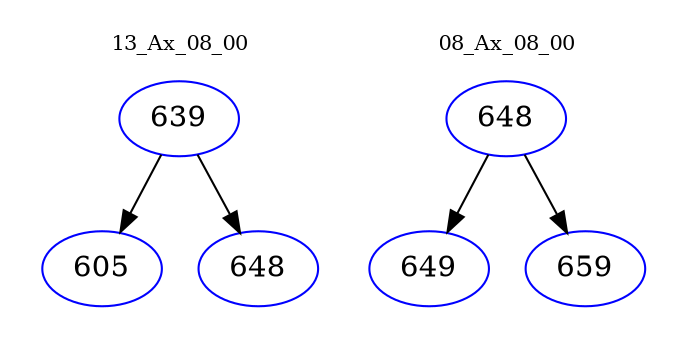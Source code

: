 digraph{
subgraph cluster_0 {
color = white
label = "13_Ax_08_00";
fontsize=10;
T0_639 [label="639", color="blue"]
T0_639 -> T0_605 [color="black"]
T0_605 [label="605", color="blue"]
T0_639 -> T0_648 [color="black"]
T0_648 [label="648", color="blue"]
}
subgraph cluster_1 {
color = white
label = "08_Ax_08_00";
fontsize=10;
T1_648 [label="648", color="blue"]
T1_648 -> T1_649 [color="black"]
T1_649 [label="649", color="blue"]
T1_648 -> T1_659 [color="black"]
T1_659 [label="659", color="blue"]
}
}
